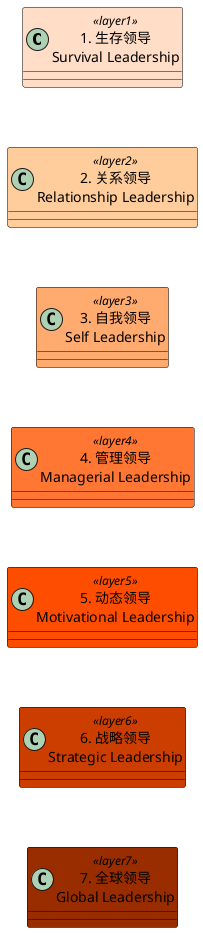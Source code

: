 @startuml
skinparam BackgroundColor white
skinparam Shadowing false

skinparam class {
BackgroundColor<<layer1>> #FFDDC7
BackgroundColor<<layer2>> #FFCC9C
BackgroundColor<<layer3>> #FFAA6E
BackgroundColor<<layer4>> #FF7733
BackgroundColor<<layer5>> #FF4D00
BackgroundColor<<layer6>> #CC3D00
BackgroundColor<<layer7>> #992D00
BorderColor black
ArrowColor black
}

class "1. 生存领导\nSurvival Leadership" as L1 <<layer1>> {
}
class "2. 关系领导\nRelationship Leadership" as L2 <<layer2>> {
}
class "3. 自我领导\nSelf Leadership" as L3 <<layer3>> {
}
class "4. 管理领导\nManagerial Leadership" as L4 <<layer4>> {
}
class "5. 动态领导\nMotivational Leadership" as L5 <<layer5>> {
}
class "6. 战略领导\nStrategic Leadership" as L6 <<layer6>> {
}
class "7. 全球领导\nGlobal Leadership" as L7 <<layer7>> {
}

L1 -[hidden]-> L2
L2 -[hidden]-> L3
L3 -[hidden]-> L4
L4 -[hidden]-> L5
L5 -[hidden]-> L6
L6 -[hidden]-> L7

@enduml